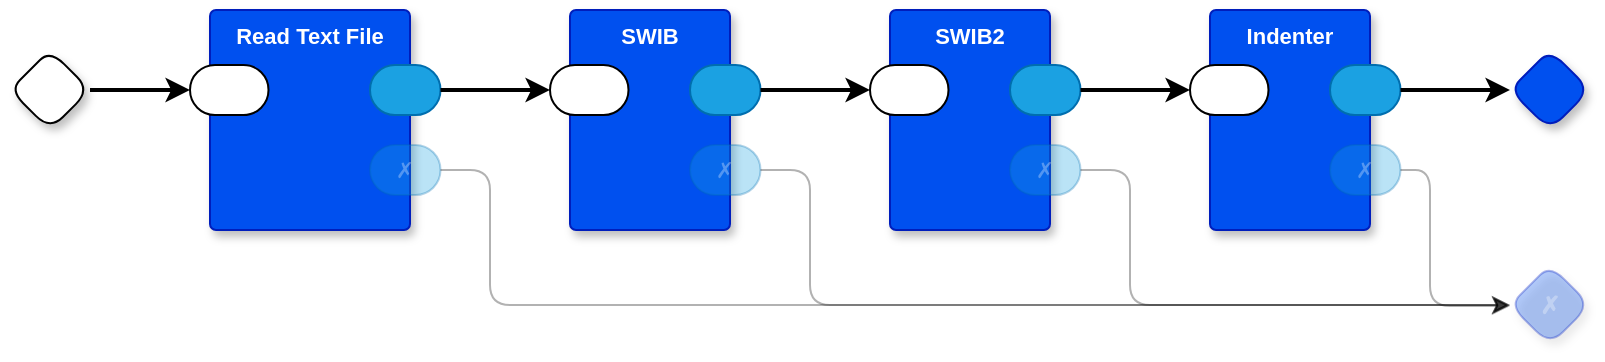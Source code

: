 <mxfile version="24.2.5" type="device" pages="4">
  <diagram name="main" id="m0zTKrYATkNEm8Ja8VeW">
    <mxGraphModel dx="250" dy="1774" grid="1" gridSize="10" guides="1" tooltips="1" connect="1" arrows="1" fold="1" page="1" pageScale="1" pageWidth="850" pageHeight="1100" math="0" shadow="0">
      <root>
        <mxCell id="0" />
        <mxCell id="1" parent="0" />
        <mxCell id="vDygsiKEvxKdtxCckLj3-15" value="Read Text File" style="rounded=1;whiteSpace=wrap;sketch=0;container=1;recursiveResize=0;verticalAlign=top;arcSize=6;fontStyle=1;autosize=0;points=[];absoluteArcSize=1;shadow=1;strokeColor=#001DBC;fillColor=#0050ef;fontColor=#ffffff;fontFamily=Helvetica;fontSize=11;labelBackgroundColor=none;" parent="1" vertex="1">
          <mxGeometry x="960" y="-520" width="100" height="110" as="geometry">
            <mxRectangle x="-98" y="-1230" width="99" height="26" as="alternateBounds" />
          </mxGeometry>
        </mxCell>
        <mxCell id="vDygsiKEvxKdtxCckLj3-16" value="" style="rounded=1;whiteSpace=wrap;sketch=0;points=[[0,0.5,0,0,0],[1,0.5,0,0,0]];arcSize=50;fontFamily=Helvetica;fontSize=11;fontColor=default;labelBackgroundColor=none;" parent="vDygsiKEvxKdtxCckLj3-15" vertex="1">
          <mxGeometry x="-10" y="27.5" width="39.25" height="25" as="geometry" />
        </mxCell>
        <mxCell id="vDygsiKEvxKdtxCckLj3-17" value="" style="rounded=1;whiteSpace=wrap;sketch=0;points=[[0,0.5,0,0,0],[1,0.5,0,0,0]];fillColor=#1ba1e2;fontColor=#ffffff;strokeColor=#006EAF;arcSize=50;fontFamily=Helvetica;fontSize=11;labelBackgroundColor=none;" parent="vDygsiKEvxKdtxCckLj3-15" vertex="1">
          <mxGeometry x="80" y="27.5" width="35.25" height="25" as="geometry" />
        </mxCell>
        <mxCell id="vDygsiKEvxKdtxCckLj3-18" value="✗" style="rounded=1;whiteSpace=wrap;sketch=0;points=[[0,0.5,0,0,0],[1,0.5,0,0,0]];fillColor=#1ba1e2;fontColor=#ffffff;strokeColor=#006EAF;arcSize=50;fontFamily=Helvetica;fontSize=11;textOpacity=30;opacity=30;labelBackgroundColor=none;" parent="vDygsiKEvxKdtxCckLj3-15" vertex="1">
          <mxGeometry x="80" y="67.5" width="35.25" height="25" as="geometry" />
        </mxCell>
        <mxCell id="vDygsiKEvxKdtxCckLj3-19" value="SWIB" style="rounded=1;whiteSpace=wrap;sketch=0;container=1;recursiveResize=0;verticalAlign=top;arcSize=6;fontStyle=1;autosize=0;points=[];absoluteArcSize=1;shadow=1;strokeColor=#001DBC;fillColor=#0050ef;fontColor=#ffffff;fontFamily=Helvetica;fontSize=11;labelBackgroundColor=none;" parent="1" vertex="1">
          <mxGeometry x="1140" y="-520" width="80" height="110" as="geometry">
            <mxRectangle x="-98" y="-1230" width="99" height="26" as="alternateBounds" />
          </mxGeometry>
        </mxCell>
        <mxCell id="vDygsiKEvxKdtxCckLj3-20" value="" style="rounded=1;whiteSpace=wrap;sketch=0;points=[[0,0.5,0,0,0],[1,0.5,0,0,0]];arcSize=50;fontFamily=Helvetica;fontSize=11;fontColor=default;labelBackgroundColor=none;" parent="vDygsiKEvxKdtxCckLj3-19" vertex="1">
          <mxGeometry x="-10" y="27.5" width="39.25" height="25" as="geometry" />
        </mxCell>
        <mxCell id="vDygsiKEvxKdtxCckLj3-21" value="" style="rounded=1;whiteSpace=wrap;sketch=0;points=[[0,0.5,0,0,0],[1,0.5,0,0,0]];fillColor=#1ba1e2;fontColor=#ffffff;strokeColor=#006EAF;arcSize=50;fontFamily=Helvetica;fontSize=11;labelBackgroundColor=none;" parent="vDygsiKEvxKdtxCckLj3-19" vertex="1">
          <mxGeometry x="60" y="27.5" width="35.25" height="25" as="geometry" />
        </mxCell>
        <mxCell id="vDygsiKEvxKdtxCckLj3-22" value="✗" style="rounded=1;whiteSpace=wrap;sketch=0;points=[[0,0.5,0,0,0],[1,0.5,0,0,0]];fillColor=#1ba1e2;fontColor=#ffffff;strokeColor=#006EAF;arcSize=50;fontFamily=Helvetica;fontSize=11;textOpacity=30;opacity=30;labelBackgroundColor=none;" parent="vDygsiKEvxKdtxCckLj3-19" vertex="1">
          <mxGeometry x="60" y="67.5" width="35.25" height="25" as="geometry" />
        </mxCell>
        <mxCell id="vDygsiKEvxKdtxCckLj3-35" value="" style="rhombus;whiteSpace=wrap;rounded=1;fontStyle=1;glass=0;sketch=0;fontSize=12;points=[[0,0.5,0,0,0],[0.5,0,0,0,0],[0.5,1,0,0,0],[1,0.5,0,0,0]];shadow=1;fillColor=#0050ef;fontColor=#ffffff;strokeColor=#001DBC;fontFamily=Helvetica;labelBackgroundColor=none;" parent="1" vertex="1">
          <mxGeometry x="1610" y="-500" width="40" height="40" as="geometry" />
        </mxCell>
        <mxCell id="vDygsiKEvxKdtxCckLj3-36" value="✗" style="rhombus;whiteSpace=wrap;rounded=1;fillColor=#0050ef;fontColor=#ffffff;strokeColor=#001DBC;fontStyle=1;glass=0;sketch=0;fontSize=12;points=[[0,0.5,0,0,0],[0.5,0,0,0,0],[0.5,1,0,0,0],[1,0.5,0,0,0]];shadow=1;opacity=30;textOpacity=30;fontFamily=Helvetica;labelBackgroundColor=none;" parent="1" vertex="1">
          <mxGeometry x="1610" y="-392.5" width="40" height="40" as="geometry" />
        </mxCell>
        <mxCell id="lGi_wAHMaVotc6cj7ezb-1" style="edgeStyle=orthogonalEdgeStyle;rounded=0;orthogonalLoop=1;jettySize=auto;html=1;exitX=1;exitY=0.5;exitDx=0;exitDy=0;exitPerimeter=0;strokeWidth=2;" edge="1" parent="1" source="vDygsiKEvxKdtxCckLj3-42" target="vDygsiKEvxKdtxCckLj3-16">
          <mxGeometry relative="1" as="geometry" />
        </mxCell>
        <mxCell id="vDygsiKEvxKdtxCckLj3-42" value="" style="rhombus;whiteSpace=wrap;rounded=1;fontStyle=1;glass=0;sketch=0;fontSize=12;points=[[0,0.5,0,0,0],[0.5,0,0,0,0],[0.5,1,0,0,0],[1,0.5,0,0,0]];shadow=1;fontFamily=Helvetica;fontColor=default;labelBackgroundColor=none;" parent="1" vertex="1">
          <mxGeometry x="860" y="-500" width="40" height="40" as="geometry" />
        </mxCell>
        <mxCell id="vDygsiKEvxKdtxCckLj3-44" value="" style="edgeStyle=orthogonalEdgeStyle;curved=0;rounded=1;orthogonalLoop=1;jettySize=auto;exitX=1;exitY=0.5;exitDx=0;exitDy=0;exitPerimeter=0;entryX=0;entryY=0.5;entryDx=0;entryDy=0;entryPerimeter=0;strokeColor=default;strokeWidth=1;align=center;verticalAlign=middle;fontFamily=Helvetica;fontSize=11;fontColor=default;labelBackgroundColor=default;endArrow=classic;opacity=30;" parent="1" source="vDygsiKEvxKdtxCckLj3-22" target="vDygsiKEvxKdtxCckLj3-36" edge="1">
          <mxGeometry relative="1" as="geometry">
            <Array as="points">
              <mxPoint x="1260" y="-440" />
              <mxPoint x="1260" y="-372" />
            </Array>
          </mxGeometry>
        </mxCell>
        <mxCell id="vDygsiKEvxKdtxCckLj3-45" value="" style="edgeStyle=orthogonalEdgeStyle;curved=0;rounded=1;orthogonalLoop=1;jettySize=auto;exitX=1;exitY=0.5;exitDx=0;exitDy=0;exitPerimeter=0;entryX=0;entryY=0.5;entryDx=0;entryDy=0;entryPerimeter=0;opacity=30;strokeColor=default;strokeWidth=1;align=center;verticalAlign=middle;fontFamily=Helvetica;fontSize=11;fontColor=default;labelBackgroundColor=default;endArrow=classic;" parent="1" source="vDygsiKEvxKdtxCckLj3-18" target="vDygsiKEvxKdtxCckLj3-36" edge="1">
          <mxGeometry relative="1" as="geometry">
            <Array as="points">
              <mxPoint x="1100" y="-440" />
              <mxPoint x="1100" y="-372" />
            </Array>
          </mxGeometry>
        </mxCell>
        <mxCell id="OtukvClZ967XnoqjYrNu-1" style="edgeStyle=orthogonalEdgeStyle;rounded=0;orthogonalLoop=1;jettySize=auto;html=1;exitX=1;exitY=0.5;exitDx=0;exitDy=0;exitPerimeter=0;entryX=0;entryY=0.5;entryDx=0;entryDy=0;entryPerimeter=0;strokeWidth=2;" parent="1" source="vDygsiKEvxKdtxCckLj3-17" target="vDygsiKEvxKdtxCckLj3-20" edge="1">
          <mxGeometry relative="1" as="geometry" />
        </mxCell>
        <mxCell id="x8mnpzoovf8g2NNEFFqO-1" value="Indenter" style="rounded=1;whiteSpace=wrap;sketch=0;container=1;recursiveResize=0;verticalAlign=top;arcSize=6;fontStyle=1;autosize=0;points=[];absoluteArcSize=1;shadow=1;strokeColor=#001DBC;fillColor=#0050ef;fontColor=#ffffff;fontFamily=Helvetica;fontSize=11;labelBackgroundColor=none;" vertex="1" parent="1">
          <mxGeometry x="1460" y="-520" width="80" height="110" as="geometry">
            <mxRectangle x="-98" y="-1230" width="99" height="26" as="alternateBounds" />
          </mxGeometry>
        </mxCell>
        <mxCell id="x8mnpzoovf8g2NNEFFqO-2" value="" style="rounded=1;whiteSpace=wrap;sketch=0;points=[[0,0.5,0,0,0],[1,0.5,0,0,0]];arcSize=50;fontFamily=Helvetica;fontSize=11;fontColor=default;labelBackgroundColor=none;" vertex="1" parent="x8mnpzoovf8g2NNEFFqO-1">
          <mxGeometry x="-10" y="27.5" width="39.25" height="25" as="geometry" />
        </mxCell>
        <mxCell id="x8mnpzoovf8g2NNEFFqO-3" value="" style="rounded=1;whiteSpace=wrap;sketch=0;points=[[0,0.5,0,0,0],[1,0.5,0,0,0]];fillColor=#1ba1e2;fontColor=#ffffff;strokeColor=#006EAF;arcSize=50;fontFamily=Helvetica;fontSize=11;labelBackgroundColor=none;" vertex="1" parent="x8mnpzoovf8g2NNEFFqO-1">
          <mxGeometry x="60" y="27.5" width="35.25" height="25" as="geometry" />
        </mxCell>
        <mxCell id="x8mnpzoovf8g2NNEFFqO-4" value="✗" style="rounded=1;whiteSpace=wrap;sketch=0;points=[[0,0.5,0,0,0],[1,0.5,0,0,0]];fillColor=#1ba1e2;fontColor=#ffffff;strokeColor=#006EAF;arcSize=50;fontFamily=Helvetica;fontSize=11;textOpacity=30;opacity=30;labelBackgroundColor=none;" vertex="1" parent="x8mnpzoovf8g2NNEFFqO-1">
          <mxGeometry x="60" y="67.5" width="35.25" height="25" as="geometry" />
        </mxCell>
        <mxCell id="lLGLJ4A9J-PH9q3m1KfX-3" style="edgeStyle=orthogonalEdgeStyle;curved=0;rounded=1;orthogonalLoop=1;jettySize=auto;html=1;exitX=1;exitY=0.5;exitDx=0;exitDy=0;exitPerimeter=0;strokeColor=default;strokeWidth=1;align=center;verticalAlign=middle;fontFamily=Helvetica;fontSize=11;fontColor=default;labelBackgroundColor=default;endArrow=classic;opacity=30;" edge="1" parent="1" source="x8mnpzoovf8g2NNEFFqO-4">
          <mxGeometry relative="1" as="geometry">
            <mxPoint x="1610" y="-372" as="targetPoint" />
            <Array as="points">
              <mxPoint x="1570" y="-440" />
              <mxPoint x="1570" y="-372" />
            </Array>
          </mxGeometry>
        </mxCell>
        <mxCell id="1BDh29ik9_YbMBLDh6V1-1" value="SWIB2" style="rounded=1;whiteSpace=wrap;sketch=0;container=1;recursiveResize=0;verticalAlign=top;arcSize=6;fontStyle=1;autosize=0;points=[];absoluteArcSize=1;shadow=1;strokeColor=#001DBC;fillColor=#0050ef;fontColor=#ffffff;fontFamily=Helvetica;fontSize=11;labelBackgroundColor=none;" vertex="1" parent="1">
          <mxGeometry x="1300" y="-520" width="80" height="110" as="geometry">
            <mxRectangle x="-98" y="-1230" width="99" height="26" as="alternateBounds" />
          </mxGeometry>
        </mxCell>
        <mxCell id="1BDh29ik9_YbMBLDh6V1-2" value="" style="rounded=1;whiteSpace=wrap;sketch=0;points=[[0,0.5,0,0,0],[1,0.5,0,0,0]];arcSize=50;fontFamily=Helvetica;fontSize=11;fontColor=default;labelBackgroundColor=none;" vertex="1" parent="1BDh29ik9_YbMBLDh6V1-1">
          <mxGeometry x="-10" y="27.5" width="39.25" height="25" as="geometry" />
        </mxCell>
        <mxCell id="1BDh29ik9_YbMBLDh6V1-3" value="" style="rounded=1;whiteSpace=wrap;sketch=0;points=[[0,0.5,0,0,0],[1,0.5,0,0,0]];fillColor=#1ba1e2;fontColor=#ffffff;strokeColor=#006EAF;arcSize=50;fontFamily=Helvetica;fontSize=11;labelBackgroundColor=none;" vertex="1" parent="1BDh29ik9_YbMBLDh6V1-1">
          <mxGeometry x="60" y="27.5" width="35.25" height="25" as="geometry" />
        </mxCell>
        <mxCell id="1BDh29ik9_YbMBLDh6V1-4" value="✗" style="rounded=1;whiteSpace=wrap;sketch=0;points=[[0,0.5,0,0,0],[1,0.5,0,0,0]];fillColor=#1ba1e2;fontColor=#ffffff;strokeColor=#006EAF;arcSize=50;fontFamily=Helvetica;fontSize=11;textOpacity=30;opacity=30;labelBackgroundColor=none;" vertex="1" parent="1BDh29ik9_YbMBLDh6V1-1">
          <mxGeometry x="60" y="67.5" width="35.25" height="25" as="geometry" />
        </mxCell>
        <mxCell id="1BDh29ik9_YbMBLDh6V1-5" style="edgeStyle=orthogonalEdgeStyle;curved=0;rounded=1;orthogonalLoop=1;jettySize=auto;html=1;exitX=1;exitY=0.5;exitDx=0;exitDy=0;exitPerimeter=0;strokeColor=default;strokeWidth=2;align=center;verticalAlign=middle;fontFamily=Helvetica;fontSize=11;fontColor=default;labelBackgroundColor=default;endArrow=classic;entryX=0;entryY=0.5;entryDx=0;entryDy=0;entryPerimeter=0;" edge="1" parent="1" source="x8mnpzoovf8g2NNEFFqO-3" target="vDygsiKEvxKdtxCckLj3-35">
          <mxGeometry relative="1" as="geometry">
            <mxPoint x="1600" y="-460" as="targetPoint" />
          </mxGeometry>
        </mxCell>
        <mxCell id="1BDh29ik9_YbMBLDh6V1-7" style="edgeStyle=orthogonalEdgeStyle;curved=0;rounded=1;orthogonalLoop=1;jettySize=auto;html=1;exitX=1;exitY=0.5;exitDx=0;exitDy=0;exitPerimeter=0;entryX=0;entryY=0.5;entryDx=0;entryDy=0;entryPerimeter=0;strokeColor=default;strokeWidth=2;align=center;verticalAlign=middle;fontFamily=Helvetica;fontSize=11;fontColor=default;labelBackgroundColor=default;endArrow=classic;" edge="1" parent="1" source="1BDh29ik9_YbMBLDh6V1-3" target="x8mnpzoovf8g2NNEFFqO-2">
          <mxGeometry relative="1" as="geometry" />
        </mxCell>
        <mxCell id="1BDh29ik9_YbMBLDh6V1-8" style="edgeStyle=orthogonalEdgeStyle;curved=0;rounded=1;orthogonalLoop=1;jettySize=auto;html=1;exitX=1;exitY=0.5;exitDx=0;exitDy=0;exitPerimeter=0;entryX=0;entryY=0.5;entryDx=0;entryDy=0;entryPerimeter=0;strokeColor=default;strokeWidth=1;align=center;verticalAlign=middle;fontFamily=Helvetica;fontSize=11;fontColor=default;labelBackgroundColor=default;endArrow=classic;opacity=30;" edge="1" parent="1" source="1BDh29ik9_YbMBLDh6V1-4" target="vDygsiKEvxKdtxCckLj3-36">
          <mxGeometry relative="1" as="geometry">
            <Array as="points">
              <mxPoint x="1420" y="-440" />
              <mxPoint x="1420" y="-372" />
            </Array>
          </mxGeometry>
        </mxCell>
        <mxCell id="SzZuED7zuttwVtgAxw7R-1" style="edgeStyle=orthogonalEdgeStyle;curved=0;rounded=1;orthogonalLoop=1;jettySize=auto;html=1;exitX=1;exitY=0.5;exitDx=0;exitDy=0;exitPerimeter=0;entryX=0;entryY=0.5;entryDx=0;entryDy=0;entryPerimeter=0;strokeColor=default;strokeWidth=2;align=center;verticalAlign=middle;fontFamily=Helvetica;fontSize=11;fontColor=default;labelBackgroundColor=default;endArrow=classic;" edge="1" parent="1" source="vDygsiKEvxKdtxCckLj3-21" target="1BDh29ik9_YbMBLDh6V1-2">
          <mxGeometry relative="1" as="geometry" />
        </mxCell>
      </root>
    </mxGraphModel>
  </diagram>
  <diagram name="SWIB" id="TY1bqIpglC3IVhGaqzZm">
    <mxGraphModel dx="1100" dy="674" grid="1" gridSize="10" guides="1" tooltips="1" connect="1" arrows="1" fold="1" page="1" pageScale="1" pageWidth="850" pageHeight="1100" math="0" shadow="0">
      <root>
        <mxCell id="Y0OyRnPT7S_v4gDyQBb1-0" />
        <mxCell id="Y0OyRnPT7S_v4gDyQBb1-1" parent="Y0OyRnPT7S_v4gDyQBb1-0" />
        <mxCell id="tEcO9DKEnbY_C96QV74L-0" value="Transpile" style="rounded=1;whiteSpace=wrap;sketch=0;container=1;recursiveResize=0;verticalAlign=top;arcSize=6;fontStyle=1;autosize=0;points=[];absoluteArcSize=1;shadow=1;strokeColor=#001DBC;fillColor=#0050ef;fontColor=#ffffff;fontFamily=Helvetica;fontSize=11;" parent="Y0OyRnPT7S_v4gDyQBb1-1" vertex="1">
          <mxGeometry x="490" y="50" width="130" height="210" as="geometry">
            <mxRectangle x="-98" y="-1230" width="99" height="26" as="alternateBounds" />
          </mxGeometry>
        </mxCell>
        <mxCell id="tEcO9DKEnbY_C96QV74L-1" value="ohmfn" style="rounded=1;whiteSpace=wrap;sketch=0;points=[[0,0.5,0,0,0],[1,0.5,0,0,0]];arcSize=50;fontFamily=Helvetica;fontSize=11;fontColor=default;fontStyle=0" parent="tEcO9DKEnbY_C96QV74L-0" vertex="1">
          <mxGeometry x="-17" y="57.5" width="66" height="25" as="geometry" />
        </mxCell>
        <mxCell id="tEcO9DKEnbY_C96QV74L-2" value="" style="rounded=1;whiteSpace=wrap;sketch=0;points=[[0,0.5,0,0,0],[1,0.5,0,0,0]];fillColor=#1ba1e2;fontColor=#ffffff;strokeColor=#006EAF;arcSize=50;fontFamily=Helvetica;fontSize=11;" parent="tEcO9DKEnbY_C96QV74L-0" vertex="1">
          <mxGeometry x="100" y="27.5" width="35.25" height="25" as="geometry" />
        </mxCell>
        <mxCell id="tEcO9DKEnbY_C96QV74L-3" value="✗" style="rounded=1;whiteSpace=wrap;sketch=0;points=[[0,0.5,0,0,0],[1,0.5,0,0,0]];fillColor=#1ba1e2;fontColor=#ffffff;strokeColor=#006EAF;arcSize=50;fontFamily=Helvetica;fontSize=11;textOpacity=30;" parent="tEcO9DKEnbY_C96QV74L-0" vertex="1">
          <mxGeometry x="100" y="67.5" width="35.25" height="25" as="geometry" />
        </mxCell>
        <mxCell id="tEcO9DKEnbY_C96QV74L-4" value="rwrfn" style="rounded=1;whiteSpace=wrap;sketch=0;points=[[0,0.5,0,0,0],[1,0.5,0,0,0]];arcSize=50;fontFamily=Helvetica;fontSize=11;fontColor=default;" parent="tEcO9DKEnbY_C96QV74L-0" vertex="1">
          <mxGeometry x="-17" y="92.5" width="66" height="25" as="geometry" />
        </mxCell>
        <mxCell id="tEcO9DKEnbY_C96QV74L-5" value="input" style="rounded=1;whiteSpace=wrap;sketch=0;points=[[0,0.5,0,0,0],[1,0.5,0,0,0]];arcSize=50;fontFamily=Helvetica;fontSize=11;fontColor=default;" parent="tEcO9DKEnbY_C96QV74L-0" vertex="1">
          <mxGeometry x="-17" y="167.5" width="66" height="25" as="geometry" />
        </mxCell>
        <mxCell id="tEcO9DKEnbY_C96QV74L-6" value="grammar name" style="rounded=1;whiteSpace=wrap;sketch=0;points=[[0,0.5,0,0,0],[1,0.5,0,0,0]];arcSize=50;fontFamily=Helvetica;fontSize=11;fontColor=default;" parent="tEcO9DKEnbY_C96QV74L-0" vertex="1">
          <mxGeometry x="-16" y="27.5" width="66" height="25" as="geometry" />
        </mxCell>
        <mxCell id="tEcO9DKEnbY_C96QV74L-7" value="rwrsupportfn" style="rounded=1;whiteSpace=wrap;sketch=0;points=[[0,0.5,0,0,0],[1,0.5,0,0,0]];arcSize=50;fontFamily=Helvetica;fontSize=11;fontColor=default;" parent="tEcO9DKEnbY_C96QV74L-0" vertex="1">
          <mxGeometry x="-17" y="127.5" width="66" height="25" as="geometry" />
        </mxCell>
        <mxCell id="tEcO9DKEnbY_C96QV74L-8" value="" style="edgeStyle=orthogonalEdgeStyle;shape=connector;rounded=1;jumpStyle=arc;orthogonalLoop=1;jettySize=auto;exitX=1;exitY=0.5;exitDx=0;exitDy=0;exitPerimeter=0;entryX=0;entryY=0.5;entryDx=0;entryDy=0;entryPerimeter=0;labelBackgroundColor=default;strokeColor=#666666;strokeWidth=2;fontFamily=Helvetica;fontSize=11;fontColor=default;endArrow=classic;fillColor=#f5f5f5;opacity=90;" parent="Y0OyRnPT7S_v4gDyQBb1-1" source="tEcO9DKEnbY_C96QV74L-2" target="tEcO9DKEnbY_C96QV74L-27" edge="1">
          <mxGeometry relative="1" as="geometry">
            <mxPoint x="740" y="90" as="targetPoint" />
          </mxGeometry>
        </mxCell>
        <mxCell id="tEcO9DKEnbY_C96QV74L-9" value="" style="edgeStyle=orthogonalEdgeStyle;shape=connector;rounded=1;jumpStyle=arc;orthogonalLoop=1;jettySize=auto;exitX=1;exitY=0.5;exitDx=0;exitDy=0;exitPerimeter=0;entryX=0;entryY=0.5;entryDx=0;entryDy=0;entryPerimeter=0;labelBackgroundColor=default;strokeColor=#666666;strokeWidth=1;fontFamily=Helvetica;fontSize=11;fontColor=default;endArrow=classic;fillColor=#f5f5f5;opacity=90;" parent="Y0OyRnPT7S_v4gDyQBb1-1" source="tEcO9DKEnbY_C96QV74L-3" target="tEcO9DKEnbY_C96QV74L-28" edge="1">
          <mxGeometry relative="1" as="geometry">
            <mxPoint x="740" y="270" as="targetPoint" />
          </mxGeometry>
        </mxCell>
        <mxCell id="tEcO9DKEnbY_C96QV74L-10" value="&#39;swib" style="rounded=1;whiteSpace=wrap;sketch=0;container=1;recursiveResize=0;verticalAlign=middle;arcSize=6;fontStyle=1;autosize=0;points=[];absoluteArcSize=1;shadow=0;strokeColor=#6c8ebf;fillColor=#dae8fc;fontFamily=Helvetica;fontSize=11;gradientColor=#E6E6E6;" parent="Y0OyRnPT7S_v4gDyQBb1-1" vertex="1">
          <mxGeometry x="210" y="80" width="110" height="20" as="geometry">
            <mxRectangle x="-98" y="-1230" width="99" height="26" as="alternateBounds" />
          </mxGeometry>
        </mxCell>
        <mxCell id="tEcO9DKEnbY_C96QV74L-11" value="" style="rounded=1;whiteSpace=wrap;sketch=0;points=[[0,0.5,0,0,0],[1,0.5,0,0,0]];arcSize=50;fontFamily=Helvetica;fontSize=11;fontColor=default;" parent="tEcO9DKEnbY_C96QV74L-10" vertex="1">
          <mxGeometry x="100" y="3.75" width="20" height="12.5" as="geometry" />
        </mxCell>
        <mxCell id="tEcO9DKEnbY_C96QV74L-12" value="" style="rounded=1;whiteSpace=wrap;sketch=0;points=[[0,0.5,0,0,0],[1,0.5,0,0,0]];arcSize=50;fontFamily=Helvetica;fontSize=11;fontColor=default;" parent="tEcO9DKEnbY_C96QV74L-10" vertex="1">
          <mxGeometry x="-10" y="3.75" width="20" height="12.5" as="geometry" />
        </mxCell>
        <mxCell id="tEcO9DKEnbY_C96QV74L-13" value="&#39;null.js" style="rounded=1;whiteSpace=wrap;sketch=0;container=1;recursiveResize=0;verticalAlign=middle;arcSize=6;fontStyle=1;autosize=0;points=[];absoluteArcSize=1;shadow=0;strokeColor=#6c8ebf;fillColor=#dae8fc;fontFamily=Helvetica;fontSize=11;gradientColor=#E6E6E6;" parent="Y0OyRnPT7S_v4gDyQBb1-1" vertex="1">
          <mxGeometry x="200" y="180" width="200" height="20" as="geometry">
            <mxRectangle x="-98" y="-1230" width="99" height="26" as="alternateBounds" />
          </mxGeometry>
        </mxCell>
        <mxCell id="tEcO9DKEnbY_C96QV74L-14" value="" style="rounded=1;whiteSpace=wrap;sketch=0;points=[[0,0.5,0,0,0],[1,0.5,0,0,0]];arcSize=50;fontFamily=Helvetica;fontSize=11;fontColor=default;" parent="tEcO9DKEnbY_C96QV74L-13" vertex="1">
          <mxGeometry x="190" y="3.75" width="20" height="12.5" as="geometry" />
        </mxCell>
        <mxCell id="tEcO9DKEnbY_C96QV74L-15" value="" style="rounded=1;whiteSpace=wrap;sketch=0;points=[[0,0.5,0,0,0],[1,0.5,0,0,0]];arcSize=50;fontFamily=Helvetica;fontSize=11;fontColor=default;" parent="tEcO9DKEnbY_C96QV74L-13" vertex="1">
          <mxGeometry x="-10" y="3.75" width="20" height="12.5" as="geometry" />
        </mxCell>
        <mxCell id="tEcO9DKEnbY_C96QV74L-16" value="" style="edgeStyle=orthogonalEdgeStyle;shape=connector;rounded=1;orthogonalLoop=1;jettySize=auto;entryX=0;entryY=0.5;entryDx=0;entryDy=0;entryPerimeter=0;labelBackgroundColor=default;strokeColor=default;strokeWidth=2;align=center;verticalAlign=middle;fontFamily=Helvetica;fontSize=11;fontColor=default;endArrow=classic;" parent="Y0OyRnPT7S_v4gDyQBb1-1" source="tEcO9DKEnbY_C96QV74L-14" target="tEcO9DKEnbY_C96QV74L-7" edge="1">
          <mxGeometry relative="1" as="geometry" />
        </mxCell>
        <mxCell id="tEcO9DKEnbY_C96QV74L-17" value="&#39;swib.ohm" style="rounded=1;whiteSpace=wrap;sketch=0;container=1;recursiveResize=0;verticalAlign=middle;arcSize=6;fontStyle=1;autosize=0;points=[];absoluteArcSize=1;shadow=0;strokeColor=#6c8ebf;fillColor=#dae8fc;fontFamily=Helvetica;fontSize=11;gradientColor=#E6E6E6;" parent="Y0OyRnPT7S_v4gDyQBb1-1" vertex="1">
          <mxGeometry x="200" y="110" width="200" height="20" as="geometry">
            <mxRectangle x="-98" y="-1230" width="99" height="26" as="alternateBounds" />
          </mxGeometry>
        </mxCell>
        <mxCell id="tEcO9DKEnbY_C96QV74L-18" value="" style="rounded=1;whiteSpace=wrap;sketch=0;points=[[0,0.5,0,0,0],[1,0.5,0,0,0]];arcSize=50;fontFamily=Helvetica;fontSize=11;fontColor=default;" parent="tEcO9DKEnbY_C96QV74L-17" vertex="1">
          <mxGeometry x="190" y="3.75" width="20" height="12.5" as="geometry" />
        </mxCell>
        <mxCell id="tEcO9DKEnbY_C96QV74L-19" value="" style="rounded=1;whiteSpace=wrap;sketch=0;points=[[0,0.5,0,0,0],[1,0.5,0,0,0]];arcSize=50;fontFamily=Helvetica;fontSize=11;fontColor=default;" parent="tEcO9DKEnbY_C96QV74L-17" vertex="1">
          <mxGeometry x="-10" y="3.75" width="20" height="12.5" as="geometry" />
        </mxCell>
        <mxCell id="tEcO9DKEnbY_C96QV74L-20" value="" style="edgeStyle=orthogonalEdgeStyle;shape=connector;rounded=1;orthogonalLoop=1;jettySize=auto;exitX=1;exitY=0.5;exitDx=0;exitDy=0;exitPerimeter=0;entryX=0;entryY=0.5;entryDx=0;entryDy=0;entryPerimeter=0;labelBackgroundColor=default;strokeColor=default;strokeWidth=2;align=center;verticalAlign=middle;fontFamily=Helvetica;fontSize=11;fontColor=default;endArrow=classic;" parent="Y0OyRnPT7S_v4gDyQBb1-1" source="tEcO9DKEnbY_C96QV74L-18" target="tEcO9DKEnbY_C96QV74L-1" edge="1">
          <mxGeometry relative="1" as="geometry">
            <Array as="points">
              <mxPoint x="440" y="120" />
              <mxPoint x="440" y="120" />
            </Array>
          </mxGeometry>
        </mxCell>
        <mxCell id="tEcO9DKEnbY_C96QV74L-21" value="&#39;swib.rwr" style="rounded=1;whiteSpace=wrap;sketch=0;container=1;recursiveResize=0;verticalAlign=middle;arcSize=6;fontStyle=1;autosize=0;points=[];absoluteArcSize=1;shadow=0;strokeColor=#6c8ebf;fillColor=#dae8fc;fontFamily=Helvetica;fontSize=11;gradientColor=#E6E6E6;" parent="Y0OyRnPT7S_v4gDyQBb1-1" vertex="1">
          <mxGeometry x="200" y="145" width="200" height="20" as="geometry">
            <mxRectangle x="-98" y="-1230" width="99" height="26" as="alternateBounds" />
          </mxGeometry>
        </mxCell>
        <mxCell id="tEcO9DKEnbY_C96QV74L-22" value="" style="rounded=1;whiteSpace=wrap;sketch=0;points=[[0,0.5,0,0,0],[1,0.5,0,0,0]];arcSize=50;fontFamily=Helvetica;fontSize=11;fontColor=default;" parent="tEcO9DKEnbY_C96QV74L-21" vertex="1">
          <mxGeometry x="190" y="3.75" width="20" height="12.5" as="geometry" />
        </mxCell>
        <mxCell id="tEcO9DKEnbY_C96QV74L-23" value="" style="rounded=1;whiteSpace=wrap;sketch=0;points=[[0,0.5,0,0,0],[1,0.5,0,0,0]];arcSize=50;fontFamily=Helvetica;fontSize=11;fontColor=default;" parent="tEcO9DKEnbY_C96QV74L-21" vertex="1">
          <mxGeometry x="-10" y="3.75" width="20" height="12.5" as="geometry" />
        </mxCell>
        <mxCell id="tEcO9DKEnbY_C96QV74L-24" value="" style="edgeStyle=orthogonalEdgeStyle;shape=connector;rounded=1;orthogonalLoop=1;jettySize=auto;labelBackgroundColor=default;strokeColor=default;strokeWidth=2;align=center;verticalAlign=middle;fontFamily=Helvetica;fontSize=11;fontColor=default;endArrow=classic;" parent="Y0OyRnPT7S_v4gDyQBb1-1" source="tEcO9DKEnbY_C96QV74L-22" target="tEcO9DKEnbY_C96QV74L-4" edge="1">
          <mxGeometry relative="1" as="geometry" />
        </mxCell>
        <mxCell id="tEcO9DKEnbY_C96QV74L-25" value="" style="edgeStyle=orthogonalEdgeStyle;shape=connector;rounded=1;orthogonalLoop=1;jettySize=auto;exitX=1;exitY=0.5;exitDx=0;exitDy=0;exitPerimeter=0;entryX=0;entryY=0.5;entryDx=0;entryDy=0;entryPerimeter=0;labelBackgroundColor=default;strokeColor=default;strokeWidth=2;align=center;verticalAlign=middle;fontFamily=Helvetica;fontSize=11;fontColor=default;endArrow=classic;" parent="Y0OyRnPT7S_v4gDyQBb1-1" source="tEcO9DKEnbY_C96QV74L-11" target="tEcO9DKEnbY_C96QV74L-6" edge="1">
          <mxGeometry relative="1" as="geometry" />
        </mxCell>
        <mxCell id="tEcO9DKEnbY_C96QV74L-26" value="" style="rhombus;whiteSpace=wrap;rounded=1;fontStyle=1;glass=0;sketch=0;fontSize=12;points=[[0,0.5,0,0,0],[0.5,0,0,0,0],[0.5,1,0,0,0],[1,0.5,0,0,0]];shadow=1;fontFamily=Helvetica;fontColor=default;labelBackgroundColor=none;" parent="Y0OyRnPT7S_v4gDyQBb1-1" vertex="1">
          <mxGeometry x="50" y="210" width="40" height="40" as="geometry" />
        </mxCell>
        <mxCell id="tEcO9DKEnbY_C96QV74L-27" value="" style="rhombus;whiteSpace=wrap;rounded=1;fontStyle=1;glass=0;sketch=0;fontSize=12;points=[[0,0.5,0,0,0],[0.5,0,0,0,0],[0.5,1,0,0,0],[1,0.5,0,0,0]];shadow=1;fillColor=#0050ef;fontColor=#ffffff;strokeColor=#001DBC;fontFamily=Helvetica;labelBackgroundColor=none;" parent="Y0OyRnPT7S_v4gDyQBb1-1" vertex="1">
          <mxGeometry x="710" y="70" width="40" height="40" as="geometry" />
        </mxCell>
        <mxCell id="tEcO9DKEnbY_C96QV74L-28" value="✗" style="rhombus;whiteSpace=wrap;rounded=1;fillColor=#0050ef;fontColor=#ffffff;strokeColor=#001DBC;fontStyle=1;glass=0;sketch=0;fontSize=12;points=[[0,0.5,0,0,0],[0.5,0,0,0,0],[0.5,1,0,0,0],[1,0.5,0,0,0]];shadow=1;opacity=30;textOpacity=30;labelBackgroundColor=none;" parent="Y0OyRnPT7S_v4gDyQBb1-1" vertex="1">
          <mxGeometry x="710" y="230" width="40" height="40" as="geometry" />
        </mxCell>
        <mxCell id="tEcO9DKEnbY_C96QV74L-29" value="" style="edgeStyle=orthogonalEdgeStyle;rounded=1;orthogonalLoop=1;jettySize=auto;exitX=1;exitY=0.5;exitDx=0;exitDy=0;exitPerimeter=0;entryX=0;entryY=0.5;entryDx=0;entryDy=0;entryPerimeter=0;curved=0;opacity=30;" parent="Y0OyRnPT7S_v4gDyQBb1-1" source="tEcO9DKEnbY_C96QV74L-26" target="tEcO9DKEnbY_C96QV74L-12" edge="1">
          <mxGeometry relative="1" as="geometry">
            <Array as="points">
              <mxPoint x="140" y="230" />
              <mxPoint x="140" y="90" />
            </Array>
          </mxGeometry>
        </mxCell>
        <mxCell id="tEcO9DKEnbY_C96QV74L-30" value="" style="edgeStyle=orthogonalEdgeStyle;curved=0;rounded=1;orthogonalLoop=1;jettySize=auto;exitX=1;exitY=0.5;exitDx=0;exitDy=0;exitPerimeter=0;entryX=0;entryY=0.5;entryDx=0;entryDy=0;entryPerimeter=0;opacity=30;strokeColor=default;align=center;verticalAlign=middle;fontFamily=Helvetica;fontSize=11;fontColor=default;labelBackgroundColor=default;endArrow=classic;" parent="Y0OyRnPT7S_v4gDyQBb1-1" source="tEcO9DKEnbY_C96QV74L-26" target="tEcO9DKEnbY_C96QV74L-19" edge="1">
          <mxGeometry relative="1" as="geometry" />
        </mxCell>
        <mxCell id="tEcO9DKEnbY_C96QV74L-31" value="" style="edgeStyle=orthogonalEdgeStyle;curved=0;rounded=1;orthogonalLoop=1;jettySize=auto;exitX=1;exitY=0.5;exitDx=0;exitDy=0;exitPerimeter=0;entryX=0;entryY=0.5;entryDx=0;entryDy=0;entryPerimeter=0;opacity=30;strokeColor=default;align=center;verticalAlign=middle;fontFamily=Helvetica;fontSize=11;fontColor=default;labelBackgroundColor=default;endArrow=classic;" parent="Y0OyRnPT7S_v4gDyQBb1-1" source="tEcO9DKEnbY_C96QV74L-26" target="tEcO9DKEnbY_C96QV74L-23" edge="1">
          <mxGeometry relative="1" as="geometry" />
        </mxCell>
        <mxCell id="tEcO9DKEnbY_C96QV74L-32" value="" style="edgeStyle=orthogonalEdgeStyle;curved=0;rounded=1;orthogonalLoop=1;jettySize=auto;exitX=1;exitY=0.5;exitDx=0;exitDy=0;exitPerimeter=0;entryX=0;entryY=0.5;entryDx=0;entryDy=0;entryPerimeter=0;opacity=30;strokeColor=default;align=center;verticalAlign=middle;fontFamily=Helvetica;fontSize=11;fontColor=default;labelBackgroundColor=default;endArrow=classic;" parent="Y0OyRnPT7S_v4gDyQBb1-1" source="tEcO9DKEnbY_C96QV74L-26" target="tEcO9DKEnbY_C96QV74L-15" edge="1">
          <mxGeometry relative="1" as="geometry" />
        </mxCell>
        <mxCell id="tEcO9DKEnbY_C96QV74L-33" value="" style="edgeStyle=orthogonalEdgeStyle;curved=0;rounded=1;orthogonalLoop=1;jettySize=auto;exitX=1;exitY=0.5;exitDx=0;exitDy=0;exitPerimeter=0;entryX=0;entryY=0.5;entryDx=0;entryDy=0;entryPerimeter=0;strokeColor=default;align=center;verticalAlign=middle;fontFamily=Helvetica;fontSize=11;fontColor=default;labelBackgroundColor=default;endArrow=classic;strokeWidth=2;" parent="Y0OyRnPT7S_v4gDyQBb1-1" source="tEcO9DKEnbY_C96QV74L-26" target="tEcO9DKEnbY_C96QV74L-5" edge="1">
          <mxGeometry relative="1" as="geometry" />
        </mxCell>
      </root>
    </mxGraphModel>
  </diagram>
  <diagram id="edj41s_u8P-S-j4si55l" name="SWIB2">
    <mxGraphModel dx="1100" dy="674" grid="1" gridSize="10" guides="1" tooltips="1" connect="1" arrows="1" fold="1" page="1" pageScale="1" pageWidth="850" pageHeight="1100" math="0" shadow="0">
      <root>
        <mxCell id="0" />
        <mxCell id="1" parent="0" />
        <mxCell id="jlv-hqknTuM6rnUhw_S5-1" value="Transpile" style="rounded=1;whiteSpace=wrap;sketch=0;container=1;recursiveResize=0;verticalAlign=top;arcSize=6;fontStyle=1;autosize=0;points=[];absoluteArcSize=1;shadow=1;strokeColor=#001DBC;fillColor=#0050ef;fontColor=#ffffff;fontFamily=Helvetica;fontSize=11;" vertex="1" parent="1">
          <mxGeometry x="500" y="60" width="130" height="210" as="geometry">
            <mxRectangle x="-98" y="-1230" width="99" height="26" as="alternateBounds" />
          </mxGeometry>
        </mxCell>
        <mxCell id="jlv-hqknTuM6rnUhw_S5-2" value="ohmfn" style="rounded=1;whiteSpace=wrap;sketch=0;points=[[0,0.5,0,0,0],[1,0.5,0,0,0]];arcSize=50;fontFamily=Helvetica;fontSize=11;fontColor=default;fontStyle=0" vertex="1" parent="jlv-hqknTuM6rnUhw_S5-1">
          <mxGeometry x="-17" y="57.5" width="66" height="25" as="geometry" />
        </mxCell>
        <mxCell id="jlv-hqknTuM6rnUhw_S5-3" value="" style="rounded=1;whiteSpace=wrap;sketch=0;points=[[0,0.5,0,0,0],[1,0.5,0,0,0]];fillColor=#1ba1e2;fontColor=#ffffff;strokeColor=#006EAF;arcSize=50;fontFamily=Helvetica;fontSize=11;" vertex="1" parent="jlv-hqknTuM6rnUhw_S5-1">
          <mxGeometry x="100" y="27.5" width="35.25" height="25" as="geometry" />
        </mxCell>
        <mxCell id="jlv-hqknTuM6rnUhw_S5-4" value="✗" style="rounded=1;whiteSpace=wrap;sketch=0;points=[[0,0.5,0,0,0],[1,0.5,0,0,0]];fillColor=#1ba1e2;fontColor=#ffffff;strokeColor=#006EAF;arcSize=50;fontFamily=Helvetica;fontSize=11;textOpacity=30;" vertex="1" parent="jlv-hqknTuM6rnUhw_S5-1">
          <mxGeometry x="100" y="67.5" width="35.25" height="25" as="geometry" />
        </mxCell>
        <mxCell id="jlv-hqknTuM6rnUhw_S5-5" value="rwrfn" style="rounded=1;whiteSpace=wrap;sketch=0;points=[[0,0.5,0,0,0],[1,0.5,0,0,0]];arcSize=50;fontFamily=Helvetica;fontSize=11;fontColor=default;" vertex="1" parent="jlv-hqknTuM6rnUhw_S5-1">
          <mxGeometry x="-17" y="92.5" width="66" height="25" as="geometry" />
        </mxCell>
        <mxCell id="jlv-hqknTuM6rnUhw_S5-6" value="input" style="rounded=1;whiteSpace=wrap;sketch=0;points=[[0,0.5,0,0,0],[1,0.5,0,0,0]];arcSize=50;fontFamily=Helvetica;fontSize=11;fontColor=default;" vertex="1" parent="jlv-hqknTuM6rnUhw_S5-1">
          <mxGeometry x="-17" y="167.5" width="66" height="25" as="geometry" />
        </mxCell>
        <mxCell id="jlv-hqknTuM6rnUhw_S5-7" value="grammar name" style="rounded=1;whiteSpace=wrap;sketch=0;points=[[0,0.5,0,0,0],[1,0.5,0,0,0]];arcSize=50;fontFamily=Helvetica;fontSize=11;fontColor=default;" vertex="1" parent="jlv-hqknTuM6rnUhw_S5-1">
          <mxGeometry x="-16" y="27.5" width="66" height="25" as="geometry" />
        </mxCell>
        <mxCell id="jlv-hqknTuM6rnUhw_S5-8" value="rwrsupportfn" style="rounded=1;whiteSpace=wrap;sketch=0;points=[[0,0.5,0,0,0],[1,0.5,0,0,0]];arcSize=50;fontFamily=Helvetica;fontSize=11;fontColor=default;" vertex="1" parent="jlv-hqknTuM6rnUhw_S5-1">
          <mxGeometry x="-17" y="127.5" width="66" height="25" as="geometry" />
        </mxCell>
        <mxCell id="jlv-hqknTuM6rnUhw_S5-9" value="" style="edgeStyle=orthogonalEdgeStyle;shape=connector;rounded=1;jumpStyle=arc;orthogonalLoop=1;jettySize=auto;exitX=1;exitY=0.5;exitDx=0;exitDy=0;exitPerimeter=0;entryX=0;entryY=0.5;entryDx=0;entryDy=0;entryPerimeter=0;labelBackgroundColor=default;strokeColor=#666666;strokeWidth=2;fontFamily=Helvetica;fontSize=11;fontColor=default;endArrow=classic;fillColor=#f5f5f5;opacity=90;" edge="1" parent="1" source="jlv-hqknTuM6rnUhw_S5-3" target="jlv-hqknTuM6rnUhw_S5-28">
          <mxGeometry relative="1" as="geometry">
            <mxPoint x="750" y="100" as="targetPoint" />
          </mxGeometry>
        </mxCell>
        <mxCell id="jlv-hqknTuM6rnUhw_S5-10" value="" style="edgeStyle=orthogonalEdgeStyle;shape=connector;rounded=1;jumpStyle=arc;orthogonalLoop=1;jettySize=auto;exitX=1;exitY=0.5;exitDx=0;exitDy=0;exitPerimeter=0;entryX=0;entryY=0.5;entryDx=0;entryDy=0;entryPerimeter=0;labelBackgroundColor=default;strokeColor=#666666;strokeWidth=1;fontFamily=Helvetica;fontSize=11;fontColor=default;endArrow=classic;fillColor=#f5f5f5;opacity=90;" edge="1" parent="1" source="jlv-hqknTuM6rnUhw_S5-4" target="jlv-hqknTuM6rnUhw_S5-29">
          <mxGeometry relative="1" as="geometry">
            <mxPoint x="750" y="280" as="targetPoint" />
          </mxGeometry>
        </mxCell>
        <mxCell id="jlv-hqknTuM6rnUhw_S5-11" value="&#39;defname" style="rounded=1;whiteSpace=wrap;sketch=0;container=1;recursiveResize=0;verticalAlign=middle;arcSize=6;fontStyle=1;autosize=0;points=[];absoluteArcSize=1;shadow=0;strokeColor=#6c8ebf;fillColor=#dae8fc;fontFamily=Helvetica;fontSize=11;gradientColor=#E6E6E6;" vertex="1" parent="1">
          <mxGeometry x="220" y="90" width="110" height="20" as="geometry">
            <mxRectangle x="-98" y="-1230" width="99" height="26" as="alternateBounds" />
          </mxGeometry>
        </mxCell>
        <mxCell id="jlv-hqknTuM6rnUhw_S5-12" value="" style="rounded=1;whiteSpace=wrap;sketch=0;points=[[0,0.5,0,0,0],[1,0.5,0,0,0]];arcSize=50;fontFamily=Helvetica;fontSize=11;fontColor=default;" vertex="1" parent="jlv-hqknTuM6rnUhw_S5-11">
          <mxGeometry x="100" y="3.75" width="20" height="12.5" as="geometry" />
        </mxCell>
        <mxCell id="jlv-hqknTuM6rnUhw_S5-13" value="" style="rounded=1;whiteSpace=wrap;sketch=0;points=[[0,0.5,0,0,0],[1,0.5,0,0,0]];arcSize=50;fontFamily=Helvetica;fontSize=11;fontColor=default;" vertex="1" parent="jlv-hqknTuM6rnUhw_S5-11">
          <mxGeometry x="-10" y="3.75" width="20" height="12.5" as="geometry" />
        </mxCell>
        <mxCell id="jlv-hqknTuM6rnUhw_S5-14" value="&#39;null.js" style="rounded=1;whiteSpace=wrap;sketch=0;container=1;recursiveResize=0;verticalAlign=middle;arcSize=6;fontStyle=1;autosize=0;points=[];absoluteArcSize=1;shadow=0;strokeColor=#6c8ebf;fillColor=#dae8fc;fontFamily=Helvetica;fontSize=11;gradientColor=#E6E6E6;" vertex="1" parent="1">
          <mxGeometry x="210" y="190" width="200" height="20" as="geometry">
            <mxRectangle x="-98" y="-1230" width="99" height="26" as="alternateBounds" />
          </mxGeometry>
        </mxCell>
        <mxCell id="jlv-hqknTuM6rnUhw_S5-15" value="" style="rounded=1;whiteSpace=wrap;sketch=0;points=[[0,0.5,0,0,0],[1,0.5,0,0,0]];arcSize=50;fontFamily=Helvetica;fontSize=11;fontColor=default;" vertex="1" parent="jlv-hqknTuM6rnUhw_S5-14">
          <mxGeometry x="190" y="3.75" width="20" height="12.5" as="geometry" />
        </mxCell>
        <mxCell id="jlv-hqknTuM6rnUhw_S5-16" value="" style="rounded=1;whiteSpace=wrap;sketch=0;points=[[0,0.5,0,0,0],[1,0.5,0,0,0]];arcSize=50;fontFamily=Helvetica;fontSize=11;fontColor=default;" vertex="1" parent="jlv-hqknTuM6rnUhw_S5-14">
          <mxGeometry x="-10" y="3.75" width="20" height="12.5" as="geometry" />
        </mxCell>
        <mxCell id="jlv-hqknTuM6rnUhw_S5-17" value="" style="edgeStyle=orthogonalEdgeStyle;shape=connector;rounded=1;orthogonalLoop=1;jettySize=auto;entryX=0;entryY=0.5;entryDx=0;entryDy=0;entryPerimeter=0;labelBackgroundColor=default;strokeColor=default;strokeWidth=2;align=center;verticalAlign=middle;fontFamily=Helvetica;fontSize=11;fontColor=default;endArrow=classic;" edge="1" parent="1" source="jlv-hqknTuM6rnUhw_S5-15" target="jlv-hqknTuM6rnUhw_S5-8">
          <mxGeometry relative="1" as="geometry" />
        </mxCell>
        <mxCell id="jlv-hqknTuM6rnUhw_S5-18" value="&#39;defname.ohm" style="rounded=1;whiteSpace=wrap;sketch=0;container=1;recursiveResize=0;verticalAlign=middle;arcSize=6;fontStyle=1;autosize=0;points=[];absoluteArcSize=1;shadow=0;strokeColor=#6c8ebf;fillColor=#dae8fc;fontFamily=Helvetica;fontSize=11;gradientColor=#E6E6E6;" vertex="1" parent="1">
          <mxGeometry x="210" y="120" width="200" height="20" as="geometry">
            <mxRectangle x="-98" y="-1230" width="99" height="26" as="alternateBounds" />
          </mxGeometry>
        </mxCell>
        <mxCell id="jlv-hqknTuM6rnUhw_S5-19" value="" style="rounded=1;whiteSpace=wrap;sketch=0;points=[[0,0.5,0,0,0],[1,0.5,0,0,0]];arcSize=50;fontFamily=Helvetica;fontSize=11;fontColor=default;" vertex="1" parent="jlv-hqknTuM6rnUhw_S5-18">
          <mxGeometry x="190" y="3.75" width="20" height="12.5" as="geometry" />
        </mxCell>
        <mxCell id="jlv-hqknTuM6rnUhw_S5-20" value="" style="rounded=1;whiteSpace=wrap;sketch=0;points=[[0,0.5,0,0,0],[1,0.5,0,0,0]];arcSize=50;fontFamily=Helvetica;fontSize=11;fontColor=default;" vertex="1" parent="jlv-hqknTuM6rnUhw_S5-18">
          <mxGeometry x="-10" y="3.75" width="20" height="12.5" as="geometry" />
        </mxCell>
        <mxCell id="jlv-hqknTuM6rnUhw_S5-21" value="" style="edgeStyle=orthogonalEdgeStyle;shape=connector;rounded=1;orthogonalLoop=1;jettySize=auto;exitX=1;exitY=0.5;exitDx=0;exitDy=0;exitPerimeter=0;entryX=0;entryY=0.5;entryDx=0;entryDy=0;entryPerimeter=0;labelBackgroundColor=default;strokeColor=default;strokeWidth=2;align=center;verticalAlign=middle;fontFamily=Helvetica;fontSize=11;fontColor=default;endArrow=classic;" edge="1" parent="1" source="jlv-hqknTuM6rnUhw_S5-19" target="jlv-hqknTuM6rnUhw_S5-2">
          <mxGeometry relative="1" as="geometry">
            <Array as="points">
              <mxPoint x="450" y="130" />
              <mxPoint x="450" y="130" />
            </Array>
          </mxGeometry>
        </mxCell>
        <mxCell id="jlv-hqknTuM6rnUhw_S5-22" value="&#39;defname.rwr" style="rounded=1;whiteSpace=wrap;sketch=0;container=1;recursiveResize=0;verticalAlign=middle;arcSize=6;fontStyle=1;autosize=0;points=[];absoluteArcSize=1;shadow=0;strokeColor=#6c8ebf;fillColor=#dae8fc;fontFamily=Helvetica;fontSize=11;gradientColor=#E6E6E6;" vertex="1" parent="1">
          <mxGeometry x="210" y="155" width="200" height="20" as="geometry">
            <mxRectangle x="-98" y="-1230" width="99" height="26" as="alternateBounds" />
          </mxGeometry>
        </mxCell>
        <mxCell id="jlv-hqknTuM6rnUhw_S5-23" value="" style="rounded=1;whiteSpace=wrap;sketch=0;points=[[0,0.5,0,0,0],[1,0.5,0,0,0]];arcSize=50;fontFamily=Helvetica;fontSize=11;fontColor=default;" vertex="1" parent="jlv-hqknTuM6rnUhw_S5-22">
          <mxGeometry x="190" y="3.75" width="20" height="12.5" as="geometry" />
        </mxCell>
        <mxCell id="jlv-hqknTuM6rnUhw_S5-24" value="" style="rounded=1;whiteSpace=wrap;sketch=0;points=[[0,0.5,0,0,0],[1,0.5,0,0,0]];arcSize=50;fontFamily=Helvetica;fontSize=11;fontColor=default;" vertex="1" parent="jlv-hqknTuM6rnUhw_S5-22">
          <mxGeometry x="-10" y="3.75" width="20" height="12.5" as="geometry" />
        </mxCell>
        <mxCell id="jlv-hqknTuM6rnUhw_S5-25" value="" style="edgeStyle=orthogonalEdgeStyle;shape=connector;rounded=1;orthogonalLoop=1;jettySize=auto;labelBackgroundColor=default;strokeColor=default;strokeWidth=2;align=center;verticalAlign=middle;fontFamily=Helvetica;fontSize=11;fontColor=default;endArrow=classic;" edge="1" parent="1" source="jlv-hqknTuM6rnUhw_S5-23" target="jlv-hqknTuM6rnUhw_S5-5">
          <mxGeometry relative="1" as="geometry" />
        </mxCell>
        <mxCell id="jlv-hqknTuM6rnUhw_S5-26" value="" style="edgeStyle=orthogonalEdgeStyle;shape=connector;rounded=1;orthogonalLoop=1;jettySize=auto;exitX=1;exitY=0.5;exitDx=0;exitDy=0;exitPerimeter=0;entryX=0;entryY=0.5;entryDx=0;entryDy=0;entryPerimeter=0;labelBackgroundColor=default;strokeColor=default;strokeWidth=2;align=center;verticalAlign=middle;fontFamily=Helvetica;fontSize=11;fontColor=default;endArrow=classic;" edge="1" parent="1" source="jlv-hqknTuM6rnUhw_S5-12" target="jlv-hqknTuM6rnUhw_S5-7">
          <mxGeometry relative="1" as="geometry" />
        </mxCell>
        <mxCell id="jlv-hqknTuM6rnUhw_S5-27" value="" style="rhombus;whiteSpace=wrap;rounded=1;fontStyle=1;glass=0;sketch=0;fontSize=12;points=[[0,0.5,0,0,0],[0.5,0,0,0,0],[0.5,1,0,0,0],[1,0.5,0,0,0]];shadow=1;fontFamily=Helvetica;fontColor=default;labelBackgroundColor=none;" vertex="1" parent="1">
          <mxGeometry x="60" y="220" width="40" height="40" as="geometry" />
        </mxCell>
        <mxCell id="jlv-hqknTuM6rnUhw_S5-28" value="" style="rhombus;whiteSpace=wrap;rounded=1;fontStyle=1;glass=0;sketch=0;fontSize=12;points=[[0,0.5,0,0,0],[0.5,0,0,0,0],[0.5,1,0,0,0],[1,0.5,0,0,0]];shadow=1;fillColor=#0050ef;fontColor=#ffffff;strokeColor=#001DBC;fontFamily=Helvetica;labelBackgroundColor=none;" vertex="1" parent="1">
          <mxGeometry x="720" y="80" width="40" height="40" as="geometry" />
        </mxCell>
        <mxCell id="jlv-hqknTuM6rnUhw_S5-29" value="✗" style="rhombus;whiteSpace=wrap;rounded=1;fillColor=#0050ef;fontColor=#ffffff;strokeColor=#001DBC;fontStyle=1;glass=0;sketch=0;fontSize=12;points=[[0,0.5,0,0,0],[0.5,0,0,0,0],[0.5,1,0,0,0],[1,0.5,0,0,0]];shadow=1;opacity=30;textOpacity=30;labelBackgroundColor=none;" vertex="1" parent="1">
          <mxGeometry x="720" y="240" width="40" height="40" as="geometry" />
        </mxCell>
        <mxCell id="jlv-hqknTuM6rnUhw_S5-30" value="" style="edgeStyle=orthogonalEdgeStyle;rounded=1;orthogonalLoop=1;jettySize=auto;exitX=1;exitY=0.5;exitDx=0;exitDy=0;exitPerimeter=0;entryX=0;entryY=0.5;entryDx=0;entryDy=0;entryPerimeter=0;curved=0;opacity=30;" edge="1" parent="1" source="jlv-hqknTuM6rnUhw_S5-27" target="jlv-hqknTuM6rnUhw_S5-13">
          <mxGeometry relative="1" as="geometry">
            <Array as="points">
              <mxPoint x="150" y="240" />
              <mxPoint x="150" y="100" />
            </Array>
          </mxGeometry>
        </mxCell>
        <mxCell id="jlv-hqknTuM6rnUhw_S5-31" value="" style="edgeStyle=orthogonalEdgeStyle;curved=0;rounded=1;orthogonalLoop=1;jettySize=auto;exitX=1;exitY=0.5;exitDx=0;exitDy=0;exitPerimeter=0;entryX=0;entryY=0.5;entryDx=0;entryDy=0;entryPerimeter=0;opacity=30;strokeColor=default;align=center;verticalAlign=middle;fontFamily=Helvetica;fontSize=11;fontColor=default;labelBackgroundColor=default;endArrow=classic;" edge="1" parent="1" source="jlv-hqknTuM6rnUhw_S5-27" target="jlv-hqknTuM6rnUhw_S5-20">
          <mxGeometry relative="1" as="geometry" />
        </mxCell>
        <mxCell id="jlv-hqknTuM6rnUhw_S5-32" value="" style="edgeStyle=orthogonalEdgeStyle;curved=0;rounded=1;orthogonalLoop=1;jettySize=auto;exitX=1;exitY=0.5;exitDx=0;exitDy=0;exitPerimeter=0;entryX=0;entryY=0.5;entryDx=0;entryDy=0;entryPerimeter=0;opacity=30;strokeColor=default;align=center;verticalAlign=middle;fontFamily=Helvetica;fontSize=11;fontColor=default;labelBackgroundColor=default;endArrow=classic;" edge="1" parent="1" source="jlv-hqknTuM6rnUhw_S5-27" target="jlv-hqknTuM6rnUhw_S5-24">
          <mxGeometry relative="1" as="geometry" />
        </mxCell>
        <mxCell id="jlv-hqknTuM6rnUhw_S5-33" value="" style="edgeStyle=orthogonalEdgeStyle;curved=0;rounded=1;orthogonalLoop=1;jettySize=auto;exitX=1;exitY=0.5;exitDx=0;exitDy=0;exitPerimeter=0;entryX=0;entryY=0.5;entryDx=0;entryDy=0;entryPerimeter=0;opacity=30;strokeColor=default;align=center;verticalAlign=middle;fontFamily=Helvetica;fontSize=11;fontColor=default;labelBackgroundColor=default;endArrow=classic;" edge="1" parent="1" source="jlv-hqknTuM6rnUhw_S5-27" target="jlv-hqknTuM6rnUhw_S5-16">
          <mxGeometry relative="1" as="geometry" />
        </mxCell>
        <mxCell id="jlv-hqknTuM6rnUhw_S5-34" value="" style="edgeStyle=orthogonalEdgeStyle;curved=0;rounded=1;orthogonalLoop=1;jettySize=auto;exitX=1;exitY=0.5;exitDx=0;exitDy=0;exitPerimeter=0;entryX=0;entryY=0.5;entryDx=0;entryDy=0;entryPerimeter=0;strokeColor=default;align=center;verticalAlign=middle;fontFamily=Helvetica;fontSize=11;fontColor=default;labelBackgroundColor=default;endArrow=classic;strokeWidth=2;" edge="1" parent="1" source="jlv-hqknTuM6rnUhw_S5-27" target="jlv-hqknTuM6rnUhw_S5-6">
          <mxGeometry relative="1" as="geometry" />
        </mxCell>
      </root>
    </mxGraphModel>
  </diagram>
  <diagram id="it5xT4Q73igQ-KDGgB5G" name="Indenter">
    <mxGraphModel dx="1100" dy="674" grid="1" gridSize="10" guides="1" tooltips="1" connect="1" arrows="1" fold="1" page="1" pageScale="1" pageWidth="850" pageHeight="1100" math="0" shadow="0">
      <root>
        <mxCell id="0" />
        <mxCell id="1" parent="0" />
        <mxCell id="dTLl7k8PLpzfOA3LTy8r-1" value="$ node indenter.js" style="rounded=1;whiteSpace=wrap;html=1;sketch=0;container=1;recursiveResize=0;verticalAlign=top;arcSize=6;fontStyle=0;autosize=0;points=[];absoluteArcSize=1;shadow=1;strokeColor=#001DBC;fillColor=#0050ef;fontColor=#ffffff;fontFamily=Helvetica;fontSize=11;" vertex="1" parent="1">
          <mxGeometry x="200" y="80" width="130" height="125" as="geometry">
            <mxRectangle x="-98" y="-1230" width="99" height="26" as="alternateBounds" />
          </mxGeometry>
        </mxCell>
        <mxCell id="dTLl7k8PLpzfOA3LTy8r-2" value="" style="rounded=1;whiteSpace=wrap;html=1;sketch=0;points=[[0,0.5,0,0,0],[1,0.5,0,0,0]];arcSize=50;fontFamily=Helvetica;fontSize=11;fontColor=default;" vertex="1" parent="dTLl7k8PLpzfOA3LTy8r-1">
          <mxGeometry x="-10" y="37.5" width="37.25" height="25" as="geometry" />
        </mxCell>
        <mxCell id="dTLl7k8PLpzfOA3LTy8r-3" value="" style="rounded=1;whiteSpace=wrap;html=1;sketch=0;points=[[0,0.5,0,0,0],[1,0.5,0,0,0]];fillColor=#1ba1e2;fontColor=#ffffff;strokeColor=#006EAF;arcSize=50;fontFamily=Helvetica;fontSize=11;" vertex="1" parent="dTLl7k8PLpzfOA3LTy8r-1">
          <mxGeometry x="100" y="37.5" width="37.25" height="25" as="geometry" />
        </mxCell>
        <mxCell id="dTLl7k8PLpzfOA3LTy8r-4" value="✗" style="rounded=1;whiteSpace=wrap;sketch=0;points=[[0,0.5,0,0,0],[1,0.5,0,0,0]];fillColor=#1ba1e2;fontColor=#ffffff;strokeColor=#006EAF;arcSize=50;fontFamily=Helvetica;fontSize=11;opacity=30;textOpacity=30;" vertex="1" parent="dTLl7k8PLpzfOA3LTy8r-1">
          <mxGeometry x="100" y="82.5" width="37.25" height="25" as="geometry" />
        </mxCell>
        <mxCell id="dTLl7k8PLpzfOA3LTy8r-5" value="" style="rhombus;whiteSpace=wrap;html=1;rounded=1;fontStyle=1;glass=0;sketch=0;fontSize=12;points=[[0,0.5,0,0,0],[0.5,0,0,0,0],[0.5,1,0,0,0],[1,0.5,0,0,0]];shadow=1;fontFamily=Helvetica;fontColor=default;" vertex="1" parent="1">
          <mxGeometry x="60" y="110" width="40" height="40" as="geometry" />
        </mxCell>
        <mxCell id="dTLl7k8PLpzfOA3LTy8r-6" style="edgeStyle=orthogonalEdgeStyle;rounded=1;orthogonalLoop=1;jettySize=auto;html=1;exitX=1;exitY=0.5;exitDx=0;exitDy=0;exitPerimeter=0;entryX=0;entryY=0.5;entryDx=0;entryDy=0;entryPerimeter=0;curved=0;strokeWidth=2;" edge="1" parent="1" source="dTLl7k8PLpzfOA3LTy8r-5" target="dTLl7k8PLpzfOA3LTy8r-2">
          <mxGeometry relative="1" as="geometry" />
        </mxCell>
        <mxCell id="dTLl7k8PLpzfOA3LTy8r-7" value="" style="rhombus;whiteSpace=wrap;html=1;rounded=1;fontStyle=1;glass=0;sketch=0;fontSize=12;points=[[0,0.5,0,0,0],[0.5,0,0,0,0],[0.5,1,0,0,0],[1,0.5,0,0,0]];shadow=1;fillColor=#0050ef;fontColor=#ffffff;strokeColor=#001DBC;fontFamily=Helvetica;labelBackgroundColor=default;" vertex="1" parent="1">
          <mxGeometry x="425" y="110" width="40" height="40" as="geometry" />
        </mxCell>
        <mxCell id="dTLl7k8PLpzfOA3LTy8r-8" style="edgeStyle=orthogonalEdgeStyle;curved=0;rounded=1;orthogonalLoop=1;jettySize=auto;html=1;exitX=1;exitY=0.5;exitDx=0;exitDy=0;exitPerimeter=0;entryX=0;entryY=0.5;entryDx=0;entryDy=0;entryPerimeter=0;strokeColor=default;strokeWidth=2;align=center;verticalAlign=middle;fontFamily=Helvetica;fontSize=11;fontColor=default;labelBackgroundColor=default;endArrow=classic;" edge="1" parent="1" source="dTLl7k8PLpzfOA3LTy8r-3" target="dTLl7k8PLpzfOA3LTy8r-7">
          <mxGeometry relative="1" as="geometry" />
        </mxCell>
        <mxCell id="dTLl7k8PLpzfOA3LTy8r-9" value="✗" style="rhombus;whiteSpace=wrap;html=1;rounded=1;fillColor=#0050ef;fontColor=#ffffff;strokeColor=#001DBC;fontStyle=1;glass=0;sketch=0;fontSize=12;points=[[0,0.5,0,0,0],[0.5,0,0,0,0],[0.5,1,0,0,0],[1,0.5,0,0,0]];shadow=1;opacity=30;textOpacity=30;fontFamily=Helvetica;labelBackgroundColor=none;" vertex="1" parent="1">
          <mxGeometry x="425" y="180" width="40" height="40" as="geometry" />
        </mxCell>
        <mxCell id="dTLl7k8PLpzfOA3LTy8r-10" style="edgeStyle=orthogonalEdgeStyle;curved=0;rounded=1;orthogonalLoop=1;jettySize=auto;html=1;exitX=1;exitY=0.5;exitDx=0;exitDy=0;exitPerimeter=0;strokeColor=default;strokeWidth=1;align=center;verticalAlign=middle;fontFamily=Helvetica;fontSize=11;fontColor=default;labelBackgroundColor=default;endArrow=classic;opacity=30;" edge="1" parent="1" source="dTLl7k8PLpzfOA3LTy8r-4" target="dTLl7k8PLpzfOA3LTy8r-9">
          <mxGeometry relative="1" as="geometry" />
        </mxCell>
      </root>
    </mxGraphModel>
  </diagram>
</mxfile>
